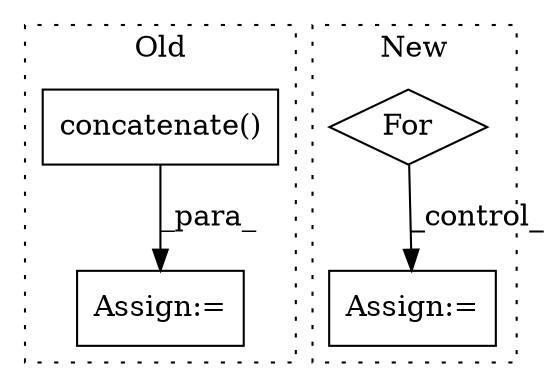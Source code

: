 digraph G {
subgraph cluster0 {
1 [label="concatenate()" a="75" s="1716,1746" l="15,1" shape="box"];
4 [label="Assign:=" a="68" s="1713" l="3" shape="box"];
label = "Old";
style="dotted";
}
subgraph cluster1 {
2 [label="For" a="107" s="2564,2592" l="4,6" shape="diamond"];
3 [label="Assign:=" a="68" s="2769" l="3" shape="box"];
label = "New";
style="dotted";
}
1 -> 4 [label="_para_"];
2 -> 3 [label="_control_"];
}
